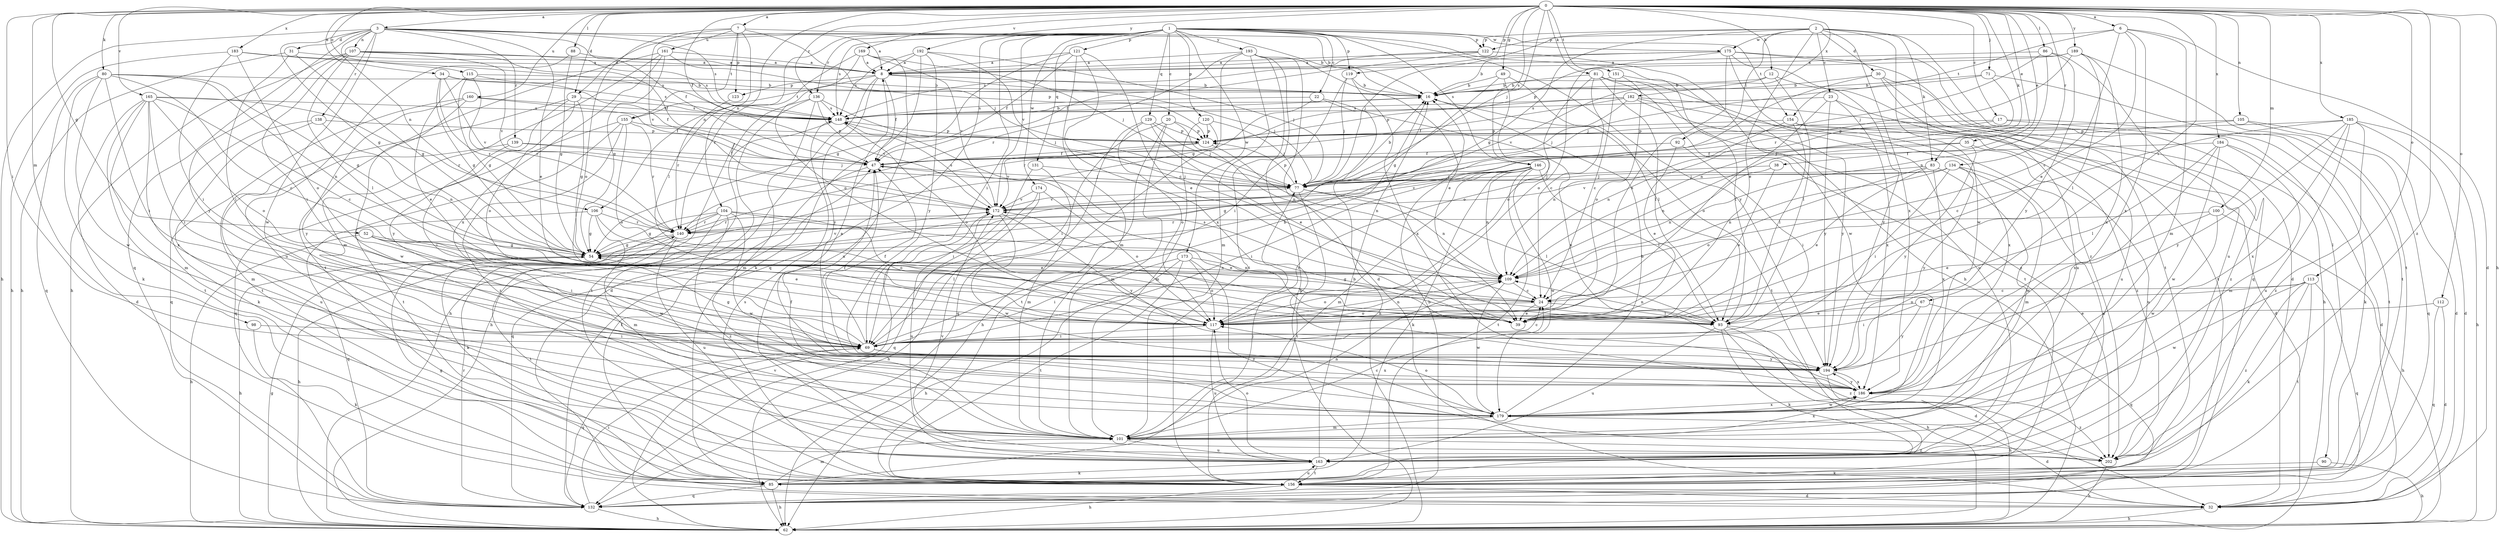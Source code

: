 strict digraph  {
0;
1;
2;
3;
6;
7;
8;
12;
16;
17;
20;
22;
23;
24;
29;
30;
31;
32;
34;
35;
38;
39;
47;
49;
52;
54;
62;
67;
69;
71;
77;
80;
81;
83;
85;
86;
88;
90;
92;
93;
98;
100;
101;
104;
105;
106;
107;
109;
112;
113;
115;
117;
119;
120;
121;
122;
123;
124;
129;
131;
132;
134;
136;
138;
139;
140;
146;
148;
151;
154;
155;
156;
160;
161;
163;
165;
169;
172;
173;
174;
175;
179;
182;
183;
184;
185;
186;
189;
192;
193;
194;
202;
0 -> 3  [label=a];
0 -> 6  [label=a];
0 -> 7  [label=a];
0 -> 12  [label=b];
0 -> 17  [label=c];
0 -> 29  [label=d];
0 -> 34  [label=e];
0 -> 35  [label=e];
0 -> 38  [label=e];
0 -> 47  [label=f];
0 -> 49  [label=g];
0 -> 52  [label=g];
0 -> 62  [label=h];
0 -> 67  [label=i];
0 -> 69  [label=i];
0 -> 71  [label=j];
0 -> 77  [label=j];
0 -> 80  [label=k];
0 -> 81  [label=k];
0 -> 83  [label=k];
0 -> 86  [label=l];
0 -> 88  [label=l];
0 -> 98  [label=m];
0 -> 100  [label=m];
0 -> 104  [label=n];
0 -> 105  [label=n];
0 -> 112  [label=o];
0 -> 113  [label=o];
0 -> 115  [label=o];
0 -> 119  [label=p];
0 -> 134  [label=r];
0 -> 136  [label=r];
0 -> 146  [label=s];
0 -> 151  [label=t];
0 -> 160  [label=u];
0 -> 165  [label=v];
0 -> 169  [label=v];
0 -> 182  [label=x];
0 -> 183  [label=x];
0 -> 184  [label=x];
0 -> 185  [label=x];
0 -> 189  [label=y];
0 -> 192  [label=y];
0 -> 202  [label=z];
1 -> 20  [label=c];
1 -> 22  [label=c];
1 -> 29  [label=d];
1 -> 62  [label=h];
1 -> 69  [label=i];
1 -> 106  [label=n];
1 -> 119  [label=p];
1 -> 120  [label=p];
1 -> 121  [label=p];
1 -> 122  [label=p];
1 -> 129  [label=q];
1 -> 131  [label=q];
1 -> 132  [label=q];
1 -> 136  [label=r];
1 -> 146  [label=s];
1 -> 148  [label=s];
1 -> 154  [label=t];
1 -> 172  [label=v];
1 -> 173  [label=w];
1 -> 174  [label=w];
1 -> 175  [label=w];
1 -> 193  [label=y];
1 -> 194  [label=y];
2 -> 23  [label=c];
2 -> 30  [label=d];
2 -> 39  [label=e];
2 -> 54  [label=g];
2 -> 77  [label=j];
2 -> 83  [label=k];
2 -> 90  [label=l];
2 -> 92  [label=l];
2 -> 122  [label=p];
2 -> 175  [label=w];
2 -> 179  [label=w];
2 -> 186  [label=x];
3 -> 8  [label=a];
3 -> 16  [label=b];
3 -> 31  [label=d];
3 -> 39  [label=e];
3 -> 47  [label=f];
3 -> 54  [label=g];
3 -> 62  [label=h];
3 -> 106  [label=n];
3 -> 107  [label=n];
3 -> 132  [label=q];
3 -> 138  [label=r];
3 -> 139  [label=r];
3 -> 148  [label=s];
3 -> 179  [label=w];
6 -> 24  [label=c];
6 -> 32  [label=d];
6 -> 39  [label=e];
6 -> 101  [label=m];
6 -> 122  [label=p];
6 -> 154  [label=t];
6 -> 186  [label=x];
7 -> 16  [label=b];
7 -> 77  [label=j];
7 -> 93  [label=l];
7 -> 117  [label=o];
7 -> 123  [label=p];
7 -> 155  [label=t];
7 -> 161  [label=u];
7 -> 172  [label=v];
8 -> 16  [label=b];
8 -> 32  [label=d];
8 -> 47  [label=f];
8 -> 77  [label=j];
8 -> 123  [label=p];
8 -> 155  [label=t];
8 -> 194  [label=y];
12 -> 16  [label=b];
12 -> 93  [label=l];
12 -> 172  [label=v];
12 -> 194  [label=y];
16 -> 148  [label=s];
16 -> 156  [label=t];
17 -> 85  [label=k];
17 -> 109  [label=n];
17 -> 124  [label=p];
17 -> 156  [label=t];
20 -> 69  [label=i];
20 -> 101  [label=m];
20 -> 109  [label=n];
20 -> 124  [label=p];
20 -> 156  [label=t];
22 -> 62  [label=h];
22 -> 140  [label=r];
22 -> 148  [label=s];
22 -> 186  [label=x];
23 -> 117  [label=o];
23 -> 148  [label=s];
23 -> 163  [label=u];
23 -> 186  [label=x];
23 -> 194  [label=y];
24 -> 39  [label=e];
24 -> 54  [label=g];
24 -> 93  [label=l];
24 -> 117  [label=o];
29 -> 54  [label=g];
29 -> 117  [label=o];
29 -> 148  [label=s];
29 -> 156  [label=t];
29 -> 194  [label=y];
30 -> 16  [label=b];
30 -> 62  [label=h];
30 -> 140  [label=r];
30 -> 156  [label=t];
30 -> 163  [label=u];
31 -> 8  [label=a];
31 -> 54  [label=g];
31 -> 62  [label=h];
31 -> 69  [label=i];
32 -> 62  [label=h];
34 -> 16  [label=b];
34 -> 54  [label=g];
34 -> 140  [label=r];
34 -> 148  [label=s];
34 -> 172  [label=v];
35 -> 47  [label=f];
35 -> 109  [label=n];
35 -> 163  [label=u];
35 -> 194  [label=y];
38 -> 39  [label=e];
38 -> 77  [label=j];
38 -> 109  [label=n];
39 -> 47  [label=f];
39 -> 148  [label=s];
47 -> 77  [label=j];
47 -> 132  [label=q];
49 -> 16  [label=b];
49 -> 54  [label=g];
49 -> 93  [label=l];
49 -> 117  [label=o];
52 -> 39  [label=e];
52 -> 54  [label=g];
52 -> 62  [label=h];
52 -> 69  [label=i];
52 -> 93  [label=l];
54 -> 62  [label=h];
54 -> 109  [label=n];
54 -> 172  [label=v];
62 -> 54  [label=g];
62 -> 172  [label=v];
67 -> 39  [label=e];
67 -> 69  [label=i];
67 -> 132  [label=q];
67 -> 194  [label=y];
69 -> 16  [label=b];
69 -> 24  [label=c];
69 -> 47  [label=f];
69 -> 54  [label=g];
69 -> 132  [label=q];
69 -> 186  [label=x];
69 -> 194  [label=y];
71 -> 16  [label=b];
71 -> 77  [label=j];
71 -> 109  [label=n];
71 -> 156  [label=t];
77 -> 16  [label=b];
77 -> 93  [label=l];
77 -> 109  [label=n];
77 -> 124  [label=p];
77 -> 156  [label=t];
77 -> 172  [label=v];
80 -> 16  [label=b];
80 -> 24  [label=c];
80 -> 54  [label=g];
80 -> 69  [label=i];
80 -> 85  [label=k];
80 -> 109  [label=n];
80 -> 132  [label=q];
80 -> 179  [label=w];
81 -> 16  [label=b];
81 -> 24  [label=c];
81 -> 93  [label=l];
81 -> 117  [label=o];
81 -> 156  [label=t];
81 -> 163  [label=u];
81 -> 202  [label=z];
83 -> 39  [label=e];
83 -> 77  [label=j];
83 -> 101  [label=m];
83 -> 117  [label=o];
83 -> 186  [label=x];
85 -> 47  [label=f];
85 -> 54  [label=g];
85 -> 62  [label=h];
85 -> 77  [label=j];
85 -> 101  [label=m];
85 -> 132  [label=q];
86 -> 8  [label=a];
86 -> 77  [label=j];
86 -> 109  [label=n];
86 -> 163  [label=u];
86 -> 194  [label=y];
88 -> 8  [label=a];
88 -> 54  [label=g];
88 -> 163  [label=u];
90 -> 62  [label=h];
90 -> 85  [label=k];
92 -> 39  [label=e];
92 -> 47  [label=f];
92 -> 69  [label=i];
93 -> 32  [label=d];
93 -> 62  [label=h];
93 -> 85  [label=k];
93 -> 109  [label=n];
93 -> 163  [label=u];
93 -> 172  [label=v];
93 -> 202  [label=z];
98 -> 69  [label=i];
98 -> 85  [label=k];
100 -> 39  [label=e];
100 -> 62  [label=h];
100 -> 140  [label=r];
100 -> 179  [label=w];
101 -> 24  [label=c];
101 -> 47  [label=f];
101 -> 109  [label=n];
101 -> 163  [label=u];
101 -> 186  [label=x];
101 -> 202  [label=z];
104 -> 39  [label=e];
104 -> 54  [label=g];
104 -> 85  [label=k];
104 -> 101  [label=m];
104 -> 117  [label=o];
104 -> 140  [label=r];
104 -> 179  [label=w];
104 -> 202  [label=z];
105 -> 32  [label=d];
105 -> 77  [label=j];
105 -> 124  [label=p];
105 -> 132  [label=q];
106 -> 39  [label=e];
106 -> 54  [label=g];
106 -> 132  [label=q];
106 -> 140  [label=r];
106 -> 179  [label=w];
107 -> 8  [label=a];
107 -> 47  [label=f];
107 -> 62  [label=h];
107 -> 69  [label=i];
107 -> 93  [label=l];
107 -> 148  [label=s];
107 -> 172  [label=v];
107 -> 194  [label=y];
109 -> 24  [label=c];
109 -> 117  [label=o];
109 -> 179  [label=w];
112 -> 32  [label=d];
112 -> 39  [label=e];
112 -> 132  [label=q];
113 -> 24  [label=c];
113 -> 85  [label=k];
113 -> 117  [label=o];
113 -> 132  [label=q];
113 -> 156  [label=t];
113 -> 179  [label=w];
113 -> 202  [label=z];
115 -> 16  [label=b];
115 -> 39  [label=e];
115 -> 47  [label=f];
115 -> 54  [label=g];
115 -> 140  [label=r];
117 -> 69  [label=i];
117 -> 109  [label=n];
117 -> 163  [label=u];
119 -> 16  [label=b];
119 -> 69  [label=i];
119 -> 77  [label=j];
119 -> 186  [label=x];
120 -> 62  [label=h];
120 -> 77  [label=j];
120 -> 101  [label=m];
120 -> 124  [label=p];
121 -> 8  [label=a];
121 -> 39  [label=e];
121 -> 47  [label=f];
121 -> 54  [label=g];
121 -> 101  [label=m];
121 -> 186  [label=x];
122 -> 8  [label=a];
122 -> 47  [label=f];
122 -> 148  [label=s];
122 -> 179  [label=w];
123 -> 140  [label=r];
124 -> 47  [label=f];
124 -> 109  [label=n];
124 -> 172  [label=v];
129 -> 39  [label=e];
129 -> 77  [label=j];
129 -> 117  [label=o];
129 -> 124  [label=p];
129 -> 132  [label=q];
131 -> 69  [label=i];
131 -> 77  [label=j];
131 -> 101  [label=m];
132 -> 16  [label=b];
132 -> 62  [label=h];
132 -> 69  [label=i];
132 -> 140  [label=r];
134 -> 69  [label=i];
134 -> 77  [label=j];
134 -> 109  [label=n];
134 -> 163  [label=u];
134 -> 172  [label=v];
134 -> 179  [label=w];
134 -> 194  [label=y];
136 -> 62  [label=h];
136 -> 77  [label=j];
136 -> 101  [label=m];
136 -> 148  [label=s];
136 -> 156  [label=t];
136 -> 172  [label=v];
138 -> 85  [label=k];
138 -> 101  [label=m];
138 -> 109  [label=n];
138 -> 124  [label=p];
139 -> 47  [label=f];
139 -> 69  [label=i];
139 -> 77  [label=j];
139 -> 163  [label=u];
140 -> 54  [label=g];
140 -> 62  [label=h];
140 -> 156  [label=t];
140 -> 163  [label=u];
146 -> 54  [label=g];
146 -> 69  [label=i];
146 -> 77  [label=j];
146 -> 85  [label=k];
146 -> 93  [label=l];
146 -> 101  [label=m];
146 -> 109  [label=n];
146 -> 156  [label=t];
146 -> 172  [label=v];
146 -> 179  [label=w];
148 -> 16  [label=b];
148 -> 62  [label=h];
148 -> 117  [label=o];
148 -> 124  [label=p];
151 -> 16  [label=b];
151 -> 24  [label=c];
151 -> 93  [label=l];
151 -> 117  [label=o];
154 -> 32  [label=d];
154 -> 93  [label=l];
154 -> 109  [label=n];
154 -> 124  [label=p];
154 -> 202  [label=z];
155 -> 117  [label=o];
155 -> 124  [label=p];
155 -> 132  [label=q];
155 -> 140  [label=r];
155 -> 156  [label=t];
155 -> 202  [label=z];
156 -> 32  [label=d];
156 -> 62  [label=h];
156 -> 148  [label=s];
156 -> 163  [label=u];
160 -> 47  [label=f];
160 -> 132  [label=q];
160 -> 148  [label=s];
160 -> 179  [label=w];
160 -> 194  [label=y];
161 -> 8  [label=a];
161 -> 54  [label=g];
161 -> 101  [label=m];
161 -> 124  [label=p];
161 -> 156  [label=t];
161 -> 186  [label=x];
163 -> 16  [label=b];
163 -> 85  [label=k];
163 -> 117  [label=o];
163 -> 156  [label=t];
163 -> 172  [label=v];
165 -> 24  [label=c];
165 -> 32  [label=d];
165 -> 69  [label=i];
165 -> 101  [label=m];
165 -> 117  [label=o];
165 -> 140  [label=r];
165 -> 148  [label=s];
165 -> 156  [label=t];
165 -> 186  [label=x];
169 -> 8  [label=a];
169 -> 77  [label=j];
169 -> 117  [label=o];
169 -> 140  [label=r];
169 -> 163  [label=u];
169 -> 172  [label=v];
172 -> 140  [label=r];
172 -> 148  [label=s];
172 -> 163  [label=u];
172 -> 179  [label=w];
172 -> 194  [label=y];
173 -> 62  [label=h];
173 -> 69  [label=i];
173 -> 109  [label=n];
173 -> 117  [label=o];
173 -> 156  [label=t];
173 -> 202  [label=z];
174 -> 62  [label=h];
174 -> 117  [label=o];
174 -> 132  [label=q];
174 -> 172  [label=v];
175 -> 8  [label=a];
175 -> 16  [label=b];
175 -> 32  [label=d];
175 -> 39  [label=e];
175 -> 117  [label=o];
175 -> 132  [label=q];
175 -> 156  [label=t];
175 -> 202  [label=z];
179 -> 16  [label=b];
179 -> 32  [label=d];
179 -> 101  [label=m];
179 -> 117  [label=o];
179 -> 186  [label=x];
182 -> 47  [label=f];
182 -> 77  [label=j];
182 -> 124  [label=p];
182 -> 148  [label=s];
182 -> 186  [label=x];
182 -> 194  [label=y];
182 -> 202  [label=z];
183 -> 8  [label=a];
183 -> 62  [label=h];
183 -> 69  [label=i];
183 -> 117  [label=o];
183 -> 148  [label=s];
184 -> 32  [label=d];
184 -> 47  [label=f];
184 -> 93  [label=l];
184 -> 101  [label=m];
184 -> 179  [label=w];
184 -> 186  [label=x];
185 -> 24  [label=c];
185 -> 32  [label=d];
185 -> 62  [label=h];
185 -> 124  [label=p];
185 -> 163  [label=u];
185 -> 186  [label=x];
185 -> 194  [label=y];
185 -> 202  [label=z];
186 -> 8  [label=a];
186 -> 179  [label=w];
186 -> 194  [label=y];
186 -> 202  [label=z];
189 -> 8  [label=a];
189 -> 93  [label=l];
189 -> 124  [label=p];
189 -> 140  [label=r];
189 -> 156  [label=t];
189 -> 186  [label=x];
192 -> 8  [label=a];
192 -> 24  [label=c];
192 -> 77  [label=j];
192 -> 85  [label=k];
192 -> 148  [label=s];
192 -> 194  [label=y];
193 -> 8  [label=a];
193 -> 32  [label=d];
193 -> 39  [label=e];
193 -> 54  [label=g];
193 -> 62  [label=h];
193 -> 101  [label=m];
193 -> 140  [label=r];
193 -> 156  [label=t];
194 -> 47  [label=f];
194 -> 62  [label=h];
194 -> 186  [label=x];
202 -> 62  [label=h];
}
